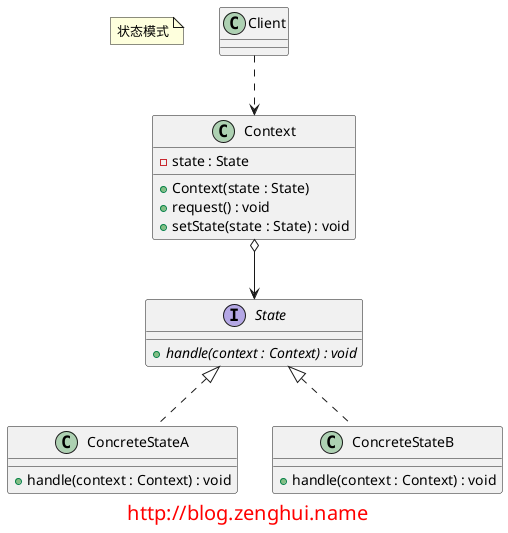 @startuml

note "状态模式" as name

class Context{
    - state : State
    + Context(state : State)
    + request() : void
    + setState(state : State) : void
}

interface State {
    + {abstract} handle(context : Context) : void
}

class ConcreteStateA {
    + handle(context : Context) : void
}

class ConcreteStateB {
    + handle(context : Context) : void
}

Context o--> State
State <|.. ConcreteStateA
State <|.. ConcreteStateB

Client ..> Context


footer
<font size="20" color="red">http://blog.zenghui.name</font>
endfooter

@enduml